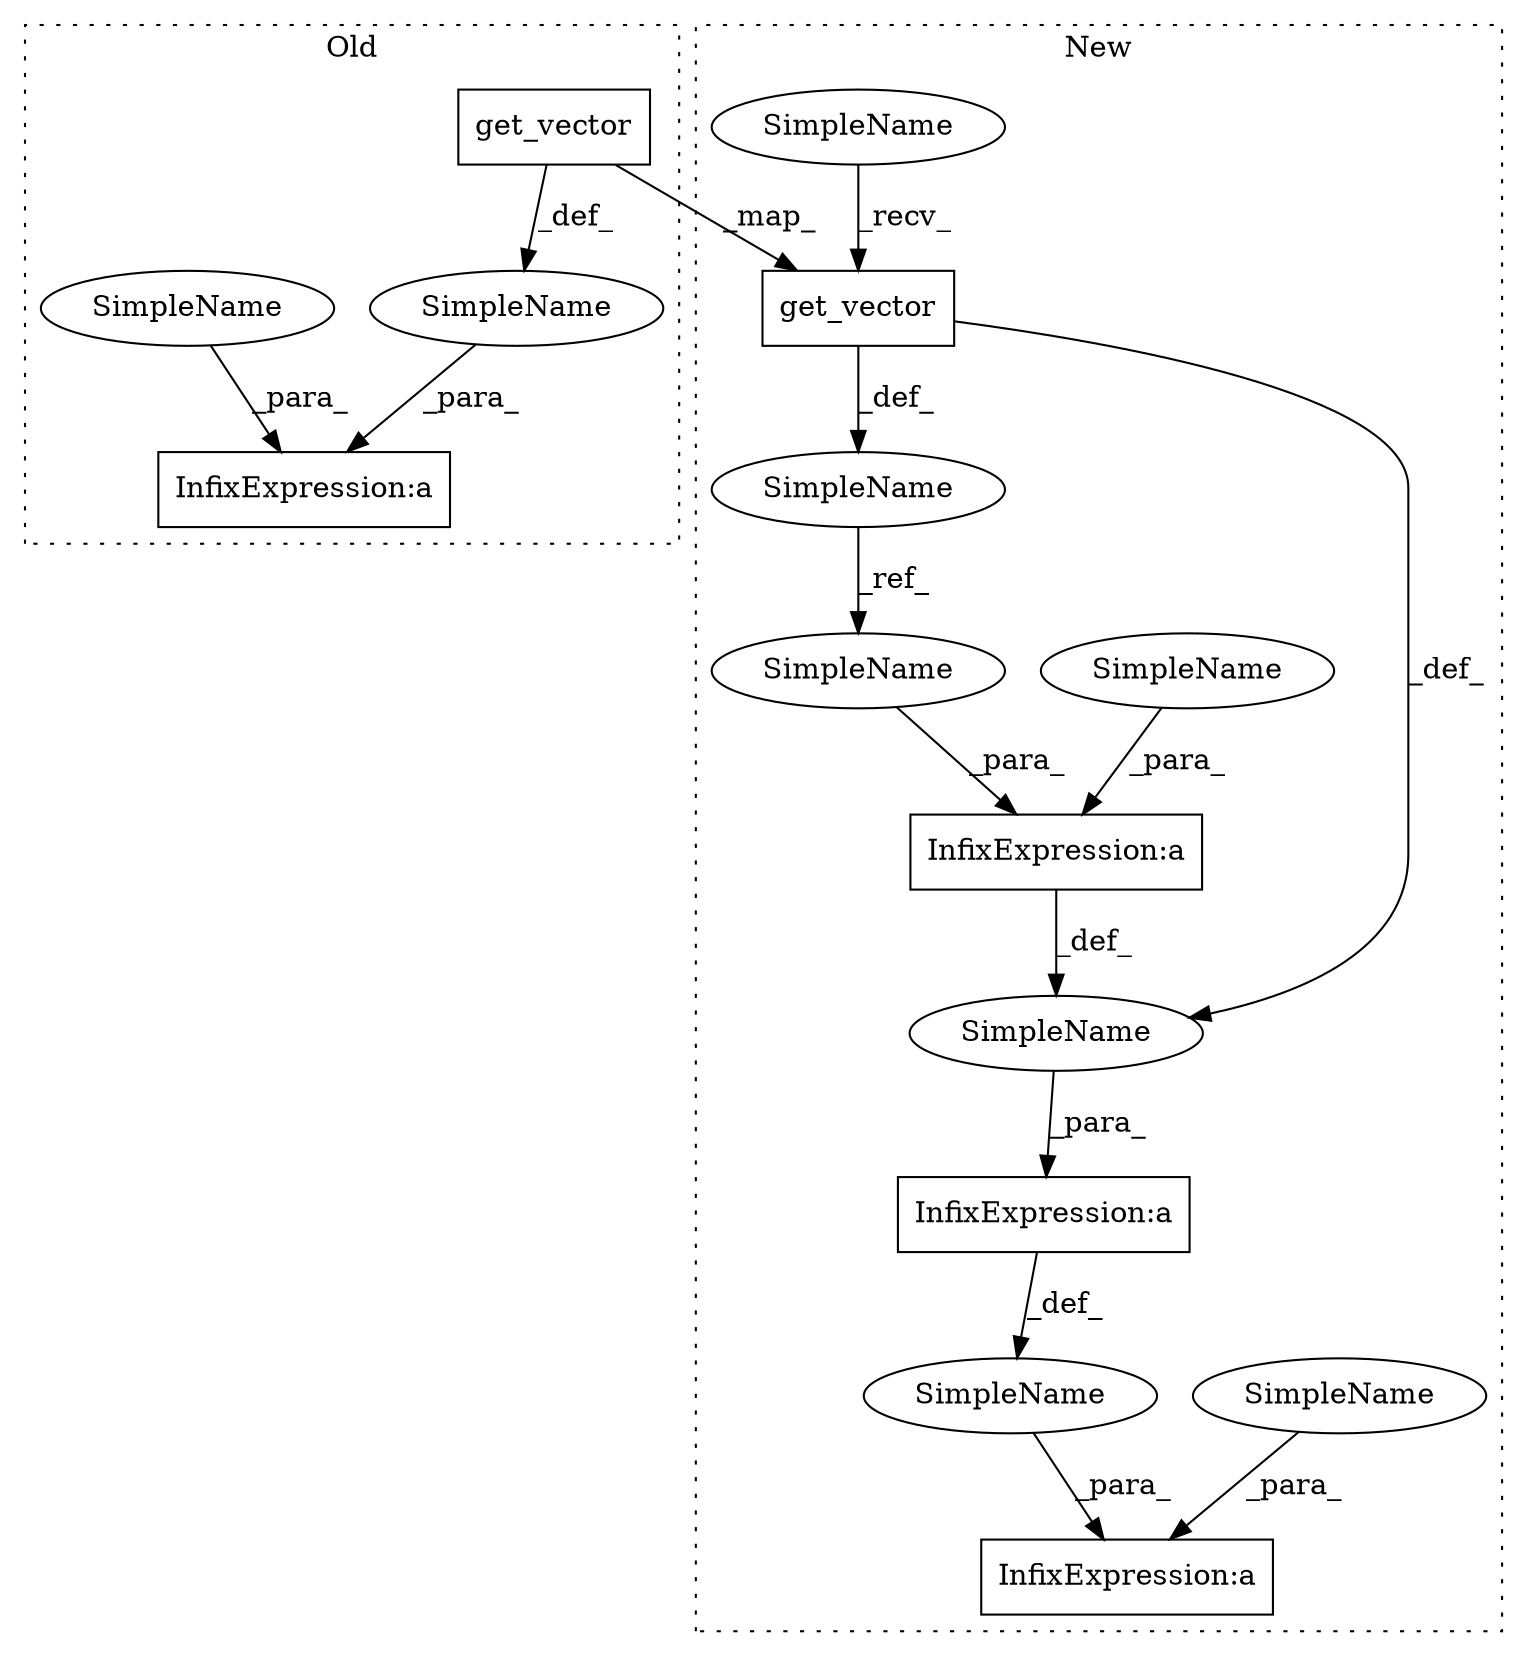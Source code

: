 digraph G {
subgraph cluster0 {
1 [label="get_vector" a="32" s="6112,6131" l="11,1" shape="box"];
7 [label="SimpleName" a="42" s="" l="" shape="ellipse"];
8 [label="InfixExpression:a" a="27" s="6109" l="3" shape="box"];
9 [label="SimpleName" a="42" s="" l="" shape="ellipse"];
label = "Old";
style="dotted";
}
subgraph cluster1 {
2 [label="get_vector" a="32" s="6176,6189" l="11,1" shape="box"];
3 [label="SimpleName" a="42" s="" l="" shape="ellipse"];
4 [label="InfixExpression:a" a="27" s="6270" l="3" shape="box"];
5 [label="SimpleName" a="42" s="6167" l="3" shape="ellipse"];
6 [label="InfixExpression:a" a="27" s="6242" l="3" shape="box"];
10 [label="SimpleName" a="42" s="" l="" shape="ellipse"];
11 [label="InfixExpression:a" a="27" s="6234" l="3" shape="box"];
12 [label="SimpleName" a="42" s="6245" l="3" shape="ellipse"];
13 [label="SimpleName" a="42" s="6273" l="3" shape="ellipse"];
14 [label="SimpleName" a="42" s="6239" l="3" shape="ellipse"];
15 [label="SimpleName" a="42" s="6171" l="4" shape="ellipse"];
label = "New";
style="dotted";
}
1 -> 7 [label="_def_"];
1 -> 2 [label="_map_"];
2 -> 10 [label="_def_"];
2 -> 5 [label="_def_"];
3 -> 4 [label="_para_"];
5 -> 14 [label="_ref_"];
6 -> 10 [label="_def_"];
7 -> 8 [label="_para_"];
9 -> 8 [label="_para_"];
10 -> 11 [label="_para_"];
11 -> 3 [label="_def_"];
12 -> 6 [label="_para_"];
13 -> 4 [label="_para_"];
14 -> 6 [label="_para_"];
15 -> 2 [label="_recv_"];
}